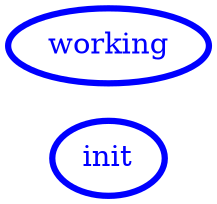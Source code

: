 /*
*
* A GraphViz DOT FSM description 
* Please use a GraphViz visualizer (like http://www.webgraphviz.com)
*  
*/

digraph finite_state_machine {
	rankdir=LR
	size="8,5"
	
	init [ color = red ][ fontcolor = red ][ penwidth = 3 ]
	init [ color = blue ][ fontcolor = blue ][ penwidth = 3 ]
	working [ color = blue ][ fontcolor = blue ][ penwidth = 3 ]
	
}
